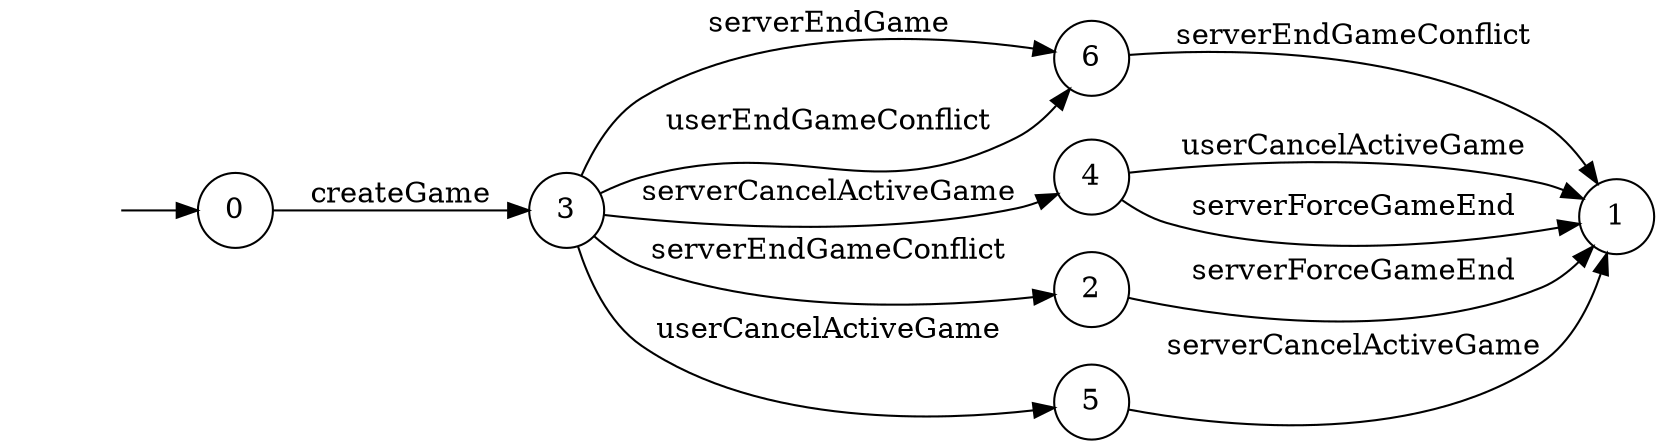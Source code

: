 digraph "/home/liuye/Project/InvConPlus/Dapp-Automata-data/result/model/0x7e0178e1720e8b3a52086a23187947f35b6f3fc4/GameChannel/FSM-5" {
	graph [rankdir=LR]
	"" [label="" shape=plaintext]
	6 [label=6 shape=circle]
	0 [label=0 shape=circle]
	4 [label=4 shape=circle]
	3 [label=3 shape=circle]
	1 [label=1 shape=circle]
	2 [label=2 shape=circle]
	5 [label=5 shape=circle]
	"" -> 0 [label=""]
	0 -> 3 [label=createGame]
	3 -> 6 [label=serverEndGame]
	3 -> 5 [label=userCancelActiveGame]
	3 -> 4 [label=serverCancelActiveGame]
	3 -> 6 [label=userEndGameConflict]
	3 -> 2 [label=serverEndGameConflict]
	2 -> 1 [label=serverForceGameEnd]
	4 -> 1 [label=userCancelActiveGame]
	4 -> 1 [label=serverForceGameEnd]
	5 -> 1 [label=serverCancelActiveGame]
	6 -> 1 [label=serverEndGameConflict]
}
